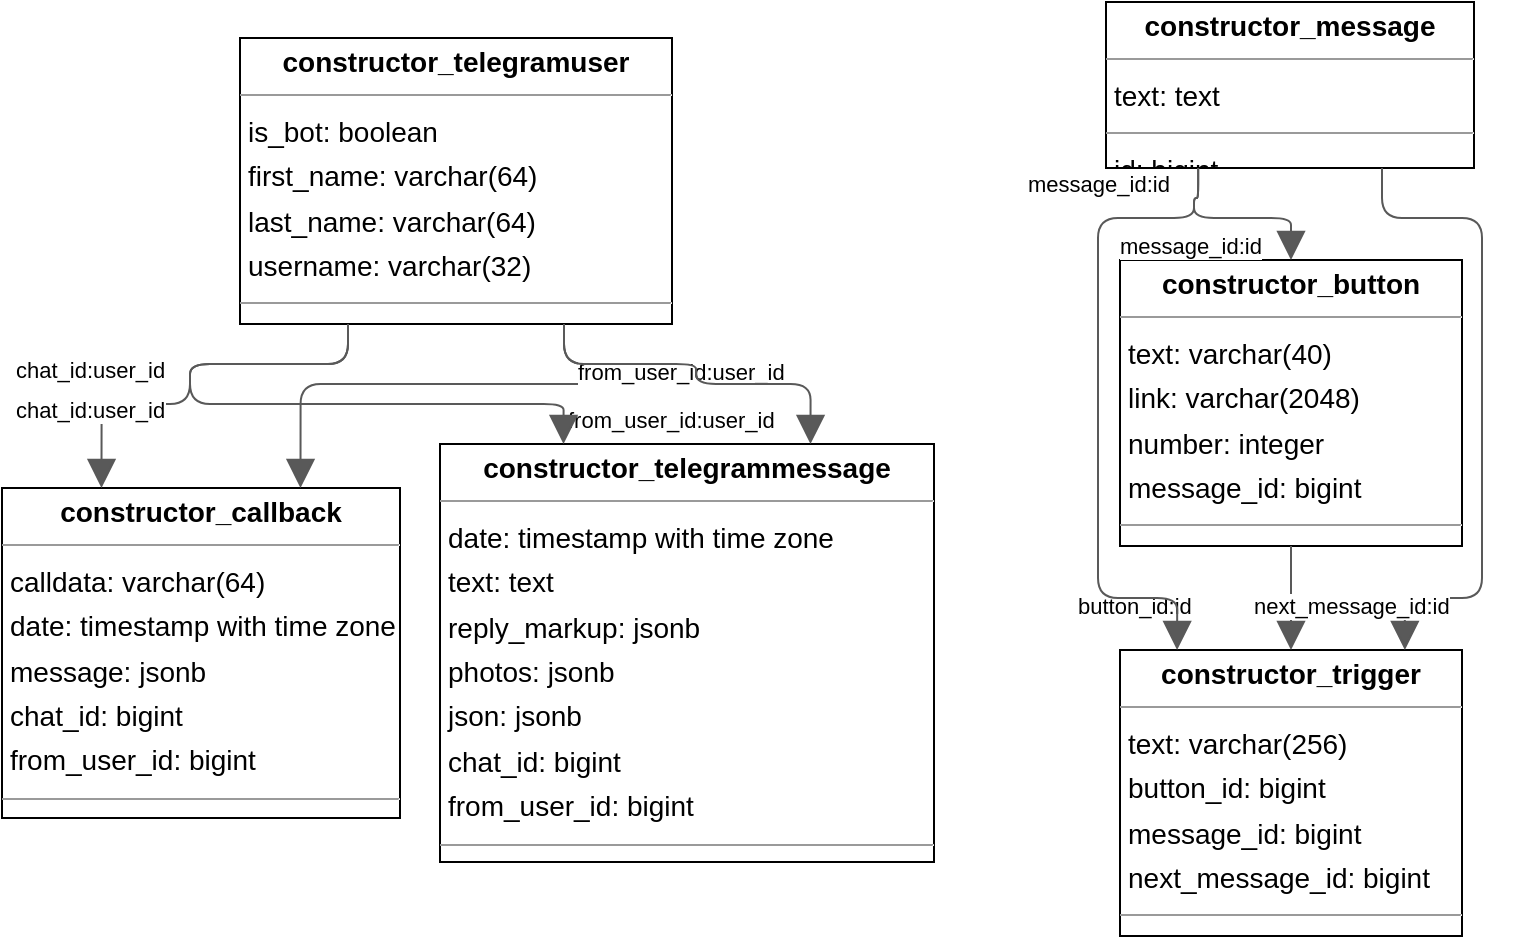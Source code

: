 <mxGraphModel dx="0" dy="0" grid="1" gridSize="10" guides="1" tooltips="1" connect="1" arrows="1" fold="1" page="0" pageScale="1" background="none" math="0" shadow="0">
  <root>
    <mxCell id="0" />
    <mxCell id="1" parent="0" />
    <mxCell id="node4" parent="1" vertex="1" value="&lt;p style=&quot;margin:0px;margin-top:4px;text-align:center;&quot;&gt;&lt;b&gt;constructor_button&lt;/b&gt;&lt;/p&gt;&lt;hr size=&quot;1&quot;/&gt;&lt;p style=&quot;margin:0 0 0 4px;line-height:1.6;&quot;&gt; text: varchar(40)&lt;br/&gt; link: varchar(2048)&lt;br/&gt; number: integer&lt;br/&gt; message_id: bigint&lt;/p&gt;&lt;hr size=&quot;1&quot;/&gt;&lt;p style=&quot;margin:0 0 0 4px;line-height:1.6;&quot;&gt; id: bigint&lt;/p&gt;" style="verticalAlign=top;align=left;overflow=fill;fontSize=14;fontFamily=Helvetica;html=1;rounded=0;shadow=0;comic=0;labelBackgroundColor=none;strokeWidth=1;">
      <mxGeometry x="913" y="-9" width="171" height="143" as="geometry" />
    </mxCell>
    <mxCell id="node1" parent="1" vertex="1" value="&lt;p style=&quot;margin:0px;margin-top:4px;text-align:center;&quot;&gt;&lt;b&gt;constructor_callback&lt;/b&gt;&lt;/p&gt;&lt;hr size=&quot;1&quot;/&gt;&lt;p style=&quot;margin:0 0 0 4px;line-height:1.6;&quot;&gt; calldata: varchar(64)&lt;br/&gt; date: timestamp with time zone&lt;br/&gt; message: jsonb&lt;br/&gt; chat_id: bigint&lt;br/&gt; from_user_id: bigint&lt;/p&gt;&lt;hr size=&quot;1&quot;/&gt;&lt;p style=&quot;margin:0 0 0 4px;line-height:1.6;&quot;&gt; id: varchar(64)&lt;/p&gt;" style="verticalAlign=top;align=left;overflow=fill;fontSize=14;fontFamily=Helvetica;html=1;rounded=0;shadow=0;comic=0;labelBackgroundColor=none;strokeWidth=1;">
      <mxGeometry x="354" y="105" width="199" height="165" as="geometry" />
    </mxCell>
    <mxCell id="node0" parent="1" vertex="1" value="&lt;p style=&quot;margin:0px;margin-top:4px;text-align:center;&quot;&gt;&lt;b&gt;constructor_message&lt;/b&gt;&lt;/p&gt;&lt;hr size=&quot;1&quot;/&gt;&lt;p style=&quot;margin:0 0 0 4px;line-height:1.6;&quot;&gt; text: text&lt;/p&gt;&lt;hr size=&quot;1&quot;/&gt;&lt;p style=&quot;margin:0 0 0 4px;line-height:1.6;&quot;&gt; id: bigint&lt;/p&gt;" style="verticalAlign=top;align=left;overflow=fill;fontSize=14;fontFamily=Helvetica;html=1;rounded=0;shadow=0;comic=0;labelBackgroundColor=none;strokeWidth=1;">
      <mxGeometry x="906" y="-138" width="184" height="83" as="geometry" />
    </mxCell>
    <mxCell id="node5" parent="1" vertex="1" value="&lt;p style=&quot;margin:0px;margin-top:4px;text-align:center;&quot;&gt;&lt;b&gt;constructor_telegrammessage&lt;/b&gt;&lt;/p&gt;&lt;hr size=&quot;1&quot;/&gt;&lt;p style=&quot;margin:0 0 0 4px;line-height:1.6;&quot;&gt; date: timestamp with time zone&lt;br/&gt; text: text&lt;br/&gt; reply_markup: jsonb&lt;br/&gt; photos: jsonb&lt;br/&gt; json: jsonb&lt;br/&gt; chat_id: bigint&lt;br/&gt; from_user_id: bigint&lt;/p&gt;&lt;hr size=&quot;1&quot;/&gt;&lt;p style=&quot;margin:0 0 0 4px;line-height:1.6;&quot;&gt; message_id: integer&lt;/p&gt;" style="verticalAlign=top;align=left;overflow=fill;fontSize=14;fontFamily=Helvetica;html=1;rounded=0;shadow=0;comic=0;labelBackgroundColor=none;strokeWidth=1;">
      <mxGeometry x="573" y="83" width="247" height="209" as="geometry" />
    </mxCell>
    <mxCell id="node3" parent="1" vertex="1" value="&lt;p style=&quot;margin:0px;margin-top:4px;text-align:center;&quot;&gt;&lt;b&gt;constructor_telegramuser&lt;/b&gt;&lt;/p&gt;&lt;hr size=&quot;1&quot;/&gt;&lt;p style=&quot;margin:0 0 0 4px;line-height:1.6;&quot;&gt; is_bot: boolean&lt;br/&gt; first_name: varchar(64)&lt;br/&gt; last_name: varchar(64)&lt;br/&gt; username: varchar(32)&lt;/p&gt;&lt;hr size=&quot;1&quot;/&gt;&lt;p style=&quot;margin:0 0 0 4px;line-height:1.6;&quot;&gt; user_id: bigint&lt;/p&gt;" style="verticalAlign=top;align=left;overflow=fill;fontSize=14;fontFamily=Helvetica;html=1;rounded=0;shadow=0;comic=0;labelBackgroundColor=none;strokeWidth=1;">
      <mxGeometry x="473" y="-120" width="216" height="143" as="geometry" />
    </mxCell>
    <mxCell id="node2" parent="1" vertex="1" value="&lt;p style=&quot;margin:0px;margin-top:4px;text-align:center;&quot;&gt;&lt;b&gt;constructor_trigger&lt;/b&gt;&lt;/p&gt;&lt;hr size=&quot;1&quot;/&gt;&lt;p style=&quot;margin:0 0 0 4px;line-height:1.6;&quot;&gt; text: varchar(256)&lt;br/&gt; button_id: bigint&lt;br/&gt; message_id: bigint&lt;br/&gt; next_message_id: bigint&lt;/p&gt;&lt;hr size=&quot;1&quot;/&gt;&lt;p style=&quot;margin:0 0 0 4px;line-height:1.6;&quot;&gt; id: bigint&lt;/p&gt;" style="verticalAlign=top;align=left;overflow=fill;fontSize=14;fontFamily=Helvetica;html=1;rounded=0;shadow=0;comic=0;labelBackgroundColor=none;strokeWidth=1;">
      <mxGeometry x="913" y="186" width="171" height="143" as="geometry" />
    </mxCell>
    <mxCell id="edge2" edge="1" value="" parent="1" source="node4" target="node0" style="html=1;rounded=1;edgeStyle=orthogonalEdgeStyle;dashed=0;startArrow=block;startSize=12;endArrow=none;strokeColor=#595959;exitX=0.500;exitY=0.000;exitDx=0;exitDy=0;entryX=0.250;entryY=1.001;entryDx=0;entryDy=0;">
      <mxGeometry width="50" height="50" relative="1" as="geometry">
        <Array as="points">
          <mxPoint x="998" y="-30" />
          <mxPoint x="950" y="-30" />
          <mxPoint x="950" y="-40" />
          <mxPoint x="952" y="-40" />
        </Array>
      </mxGeometry>
    </mxCell>
    <mxCell id="label14" parent="edge2" vertex="1" connectable="0" value="message_id:id" style="edgeLabel;resizable=0;html=1;align=left;verticalAlign=top;strokeColor=default;">
      <mxGeometry x="911" y="-29" as="geometry" />
    </mxCell>
    <mxCell id="edge3" edge="1" value="" parent="1" source="node1" target="node3" style="html=1;rounded=1;edgeStyle=orthogonalEdgeStyle;dashed=0;startArrow=block;startSize=12;endArrow=none;strokeColor=#595959;exitX=0.750;exitY=0.000;exitDx=0;exitDy=0;entryX=0.750;entryY=1.000;entryDx=0;entryDy=0;">
      <mxGeometry width="50" height="50" relative="1" as="geometry">
        <Array as="points">
          <mxPoint x="503" y="53" />
          <mxPoint x="701" y="53" />
          <mxPoint x="701" y="43" />
          <mxPoint x="635" y="43" />
        </Array>
      </mxGeometry>
    </mxCell>
    <mxCell id="label20" parent="edge3" vertex="1" connectable="0" value="from_user_id:user_id" style="edgeLabel;resizable=0;html=1;align=left;verticalAlign=top;strokeColor=default;">
      <mxGeometry x="640" y="34" as="geometry" />
    </mxCell>
    <mxCell id="edge6" edge="1" value="" parent="1" source="node1" target="node3" style="html=1;rounded=1;edgeStyle=orthogonalEdgeStyle;dashed=0;startArrow=block;startSize=12;endArrow=none;strokeColor=#595959;exitX=0.250;exitY=0.000;exitDx=0;exitDy=0;entryX=0.250;entryY=1.000;entryDx=0;entryDy=0;">
      <mxGeometry width="50" height="50" relative="1" as="geometry">
        <Array as="points">
          <mxPoint x="404" y="63" />
          <mxPoint x="448" y="63" />
          <mxPoint x="448" y="43" />
          <mxPoint x="527" y="43" />
        </Array>
      </mxGeometry>
    </mxCell>
    <mxCell id="label38" parent="edge6" vertex="1" connectable="0" value="chat_id:user_id" style="edgeLabel;resizable=0;html=1;align=left;verticalAlign=top;strokeColor=default;">
      <mxGeometry x="359" y="53" as="geometry" />
    </mxCell>
    <mxCell id="edge1" edge="1" value="" parent="1" source="node5" target="node3" style="html=1;rounded=1;edgeStyle=orthogonalEdgeStyle;dashed=0;startArrow=block;startSize=12;endArrow=none;strokeColor=#595959;exitX=0.750;exitY=0.000;exitDx=0;exitDy=0;entryX=0.750;entryY=1.000;entryDx=0;entryDy=0;">
      <mxGeometry width="50" height="50" relative="1" as="geometry">
        <Array as="points">
          <mxPoint x="758" y="53" />
          <mxPoint x="701" y="53" />
          <mxPoint x="701" y="43" />
          <mxPoint x="635" y="43" />
        </Array>
      </mxGeometry>
    </mxCell>
    <mxCell id="label8" parent="edge1" vertex="1" connectable="0" value="from_user_id:user_id" style="edgeLabel;resizable=0;html=1;align=left;verticalAlign=top;strokeColor=default;">
      <mxGeometry x="635" y="58" as="geometry" />
    </mxCell>
    <mxCell id="edge5" edge="1" value="" parent="1" source="node5" target="node3" style="html=1;rounded=1;edgeStyle=orthogonalEdgeStyle;dashed=0;startArrow=block;startSize=12;endArrow=none;strokeColor=#595959;exitX=0.250;exitY=0.000;exitDx=0;exitDy=0;entryX=0.250;entryY=1.000;entryDx=0;entryDy=0;">
      <mxGeometry width="50" height="50" relative="1" as="geometry">
        <Array as="points">
          <mxPoint x="635" y="63" />
          <mxPoint x="448" y="63" />
          <mxPoint x="448" y="43" />
          <mxPoint x="527" y="43" />
        </Array>
      </mxGeometry>
    </mxCell>
    <mxCell id="label32" parent="edge5" vertex="1" connectable="0" value="chat_id:user_id" style="edgeLabel;resizable=0;html=1;align=left;verticalAlign=top;strokeColor=default;">
      <mxGeometry x="359" y="33" as="geometry" />
    </mxCell>
    <mxCell id="edge4" edge="1" value="" parent="1" source="node2" target="node4" style="html=1;rounded=1;edgeStyle=orthogonalEdgeStyle;dashed=0;startArrow=block;startSize=12;endArrow=none;strokeColor=#595959;exitX=0.500;exitY=0.000;exitDx=0;exitDy=0;entryX=0.500;entryY=1.000;entryDx=0;entryDy=0;">
      <mxGeometry width="50" height="50" relative="1" as="geometry">
        <Array as="points" />
      </mxGeometry>
    </mxCell>
    <mxCell id="label26" parent="edge4" vertex="1" connectable="0" value="button_id:id" style="edgeLabel;resizable=0;html=1;align=left;verticalAlign=top;strokeColor=default;">
      <mxGeometry x="890" y="151" as="geometry" />
    </mxCell>
    <mxCell id="edge0" edge="1" value="" parent="1" source="node2" target="node0" style="html=1;rounded=1;edgeStyle=orthogonalEdgeStyle;dashed=0;startArrow=block;startSize=12;endArrow=none;strokeColor=#595959;exitX=0.833;exitY=0.000;exitDx=0;exitDy=0;entryX=0.750;entryY=1.000;entryDx=0;entryDy=0;">
      <mxGeometry width="50" height="50" relative="1" as="geometry">
        <Array as="points">
          <mxPoint x="1055" y="160" />
          <mxPoint x="1094" y="160" />
          <mxPoint x="1094" y="-30" />
          <mxPoint x="1044" y="-30" />
        </Array>
      </mxGeometry>
    </mxCell>
    <mxCell id="label2" parent="edge0" vertex="1" connectable="0" value="next_message_id:id" style="edgeLabel;resizable=0;html=1;align=left;verticalAlign=top;strokeColor=default;">
      <mxGeometry x="978" y="151" as="geometry" />
    </mxCell>
    <mxCell id="edge7" edge="1" value="" parent="1" source="node2" target="node0" style="html=1;rounded=1;edgeStyle=orthogonalEdgeStyle;dashed=0;startArrow=block;startSize=12;endArrow=none;strokeColor=#595959;exitX=0.167;exitY=0.000;exitDx=0;exitDy=0;entryX=0.250;entryY=1.001;entryDx=0;entryDy=0;">
      <mxGeometry width="50" height="50" relative="1" as="geometry">
        <Array as="points">
          <mxPoint x="941" y="160" />
          <mxPoint x="902" y="160" />
          <mxPoint x="902" y="-30" />
          <mxPoint x="950" y="-30" />
          <mxPoint x="950" y="-40" />
          <mxPoint x="952" y="-40" />
        </Array>
      </mxGeometry>
    </mxCell>
    <mxCell id="label44" parent="edge7" vertex="1" connectable="0" value="message_id:id" style="edgeLabel;resizable=0;html=1;align=left;verticalAlign=top;strokeColor=default;">
      <mxGeometry x="865" y="-60" as="geometry" />
    </mxCell>
  </root>
</mxGraphModel>